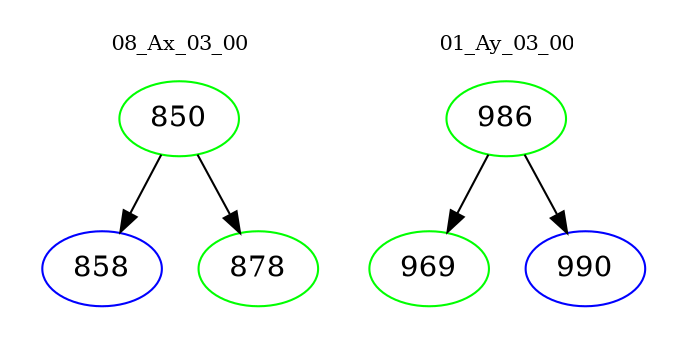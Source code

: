 digraph{
subgraph cluster_0 {
color = white
label = "08_Ax_03_00";
fontsize=10;
T0_850 [label="850", color="green"]
T0_850 -> T0_858 [color="black"]
T0_858 [label="858", color="blue"]
T0_850 -> T0_878 [color="black"]
T0_878 [label="878", color="green"]
}
subgraph cluster_1 {
color = white
label = "01_Ay_03_00";
fontsize=10;
T1_986 [label="986", color="green"]
T1_986 -> T1_969 [color="black"]
T1_969 [label="969", color="green"]
T1_986 -> T1_990 [color="black"]
T1_990 [label="990", color="blue"]
}
}
